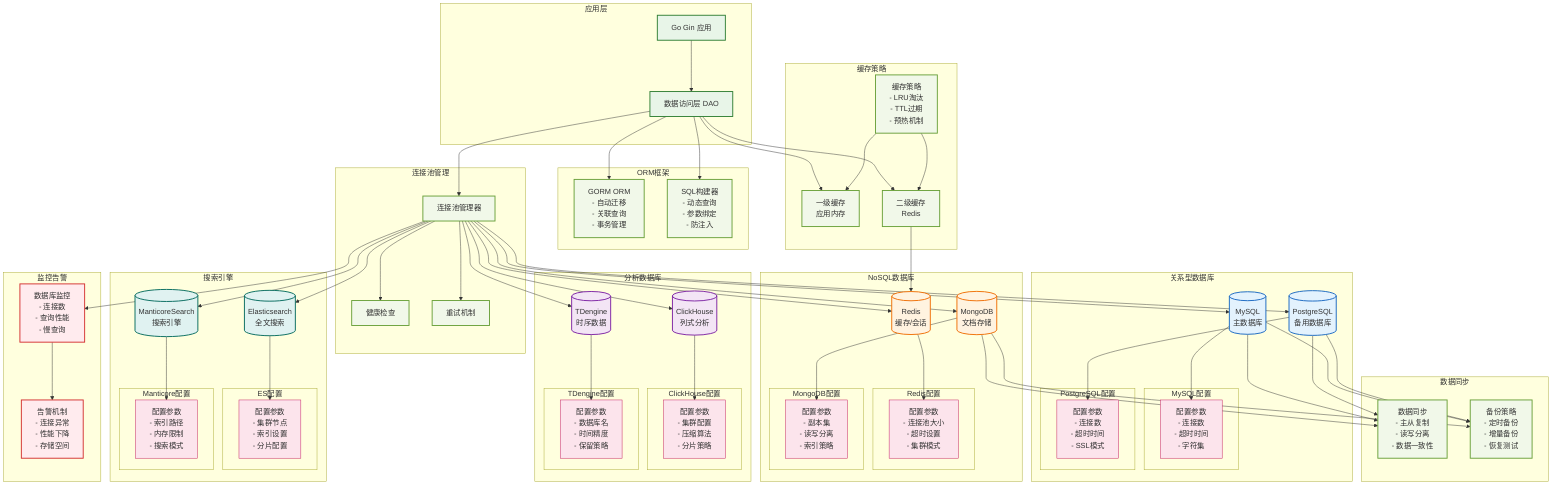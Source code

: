 graph TB
    subgraph "应用层"
        App[Go Gin 应用]
        DAO[数据访问层 DAO]
    end

    subgraph "连接池管理"
        ConnPool[连接池管理器]
        HealthCheck[健康检查]
        Retry[重试机制]
    end

    subgraph "关系型数据库"
        MySQL[(MySQL<br/>主数据库)]
        PostgreSQL[(PostgreSQL<br/>备用数据库)]

        subgraph "MySQL配置"
            MySQLConfig[配置参数<br/>- 连接数<br/>- 超时时间<br/>- 字符集]
        end

        subgraph "PostgreSQL配置"
            PGConfig[配置参数<br/>- 连接数<br/>- 超时时间<br/>- SSL模式]
        end
    end

    subgraph "NoSQL数据库"
        Redis[(Redis<br/>缓存/会话)]
        MongoDB[(MongoDB<br/>文档存储)]

        subgraph "Redis配置"
            RedisConfig[配置参数<br/>- 连接池大小<br/>- 超时设置<br/>- 集群模式]
        end

        subgraph "MongoDB配置"
            MongoConfig[配置参数<br/>- 副本集<br/>- 读写分离<br/>- 索引策略]
        end
    end

    subgraph "分析数据库"
        ClickHouse[(ClickHouse<br/>列式分析)]
        TDengine[(TDengine<br/>时序数据)]

        subgraph "ClickHouse配置"
            CHConfig[配置参数<br/>- 集群配置<br/>- 压缩算法<br/>- 分片策略]
        end

        subgraph "TDengine配置"
            TDConfig[配置参数<br/>- 数据库名<br/>- 时间精度<br/>- 保留策略]
        end
    end

    subgraph "搜索引擎"
        Elasticsearch[(Elasticsearch<br/>全文搜索)]
        Manticore[(ManticoreSearch<br/>搜索引擎)]

        subgraph "ES配置"
            ESConfig[配置参数<br/>- 集群节点<br/>- 索引设置<br/>- 分片配置]
        end

        subgraph "Manticore配置"
            ManticoreConfig[配置参数<br/>- 索引路径<br/>- 内存限制<br/>- 搜索模式]
        end
    end

    subgraph "ORM框架"
        GORM[GORM ORM<br/>- 自动迁移<br/>- 关联查询<br/>- 事务管理]
        SQLBuilder[SQL构建器<br/>- 动态查询<br/>- 参数绑定<br/>- 防注入]
    end

    subgraph "缓存策略"
        L1Cache[一级缓存<br/>应用内存]
        L2Cache[二级缓存<br/>Redis]
        CacheStrategy[缓存策略<br/>- LRU淘汰<br/>- TTL过期<br/>- 预热机制]
    end

    subgraph "数据同步"
        Sync[数据同步<br/>- 主从复制<br/>- 读写分离<br/>- 数据一致性]
        Backup[备份策略<br/>- 定时备份<br/>- 增量备份<br/>- 恢复测试]
    end

    subgraph "监控告警"
        DBMonitor[数据库监控<br/>- 连接数<br/>- 查询性能<br/>- 慢查询]
        Alert[告警机制<br/>- 连接异常<br/>- 性能下降<br/>- 存储空间]
    end

%% 连接关系
    App --> DAO
    DAO --> ConnPool
    DAO --> GORM
    DAO --> SQLBuilder

    ConnPool --> HealthCheck
    ConnPool --> Retry

%% 数据库连接
    ConnPool --> MySQL
    ConnPool --> PostgreSQL
    ConnPool --> Redis
    ConnPool --> MongoDB
    ConnPool --> ClickHouse
    ConnPool --> TDengine
    ConnPool --> Elasticsearch
    ConnPool --> Manticore

%% 配置关系
    MySQL --> MySQLConfig
    PostgreSQL --> PGConfig
    Redis --> RedisConfig
    MongoDB --> MongoConfig
    ClickHouse --> CHConfig
    TDengine --> TDConfig
    Elasticsearch --> ESConfig
    Manticore --> ManticoreConfig

%% 缓存关系
    DAO --> L1Cache
    DAO --> L2Cache
    L2Cache --> Redis
    CacheStrategy --> L1Cache
    CacheStrategy --> L2Cache

%% 同步和备份
    MySQL --> Sync
    PostgreSQL --> Sync
    MongoDB --> Sync
    MySQL --> Backup
    PostgreSQL --> Backup
    MongoDB --> Backup

%% 监控
    ConnPool --> DBMonitor
    DBMonitor --> Alert

%% 样式定义
    classDef appStyle fill:#e8f5e8,stroke:#2e7d32,stroke-width:2px
    classDef dbStyle fill:#e3f2fd,stroke:#1565c0,stroke-width:2px
    classDef nosqlStyle fill:#fff3e0,stroke:#ef6c00,stroke-width:2px
    classDef analyticsStyle fill:#f3e5f5,stroke:#7b1fa2,stroke-width:2px
    classDef searchStyle fill:#e0f2f1,stroke:#00695c,stroke-width:2px
    classDef configStyle fill:#fce4ec,stroke:#c2185b,stroke-width:1px
    classDef toolStyle fill:#f1f8e9,stroke:#689f38,stroke-width:2px
    classDef monitorStyle fill:#ffebee,stroke:#d32f2f,stroke-width:2px

    class App,DAO appStyle
    class MySQL,PostgreSQL dbStyle
    class Redis,MongoDB nosqlStyle
    class ClickHouse,TDengine analyticsStyle
    class Elasticsearch,Manticore searchStyle
    class MySQLConfig,PGConfig,RedisConfig,MongoConfig,CHConfig,TDConfig,ESConfig,ManticoreConfig configStyle
    class ConnPool,HealthCheck,Retry,GORM,SQLBuilder,L1Cache,L2Cache,CacheStrategy,Sync,Backup toolStyle
    class DBMonitor,Alert monitorStyle